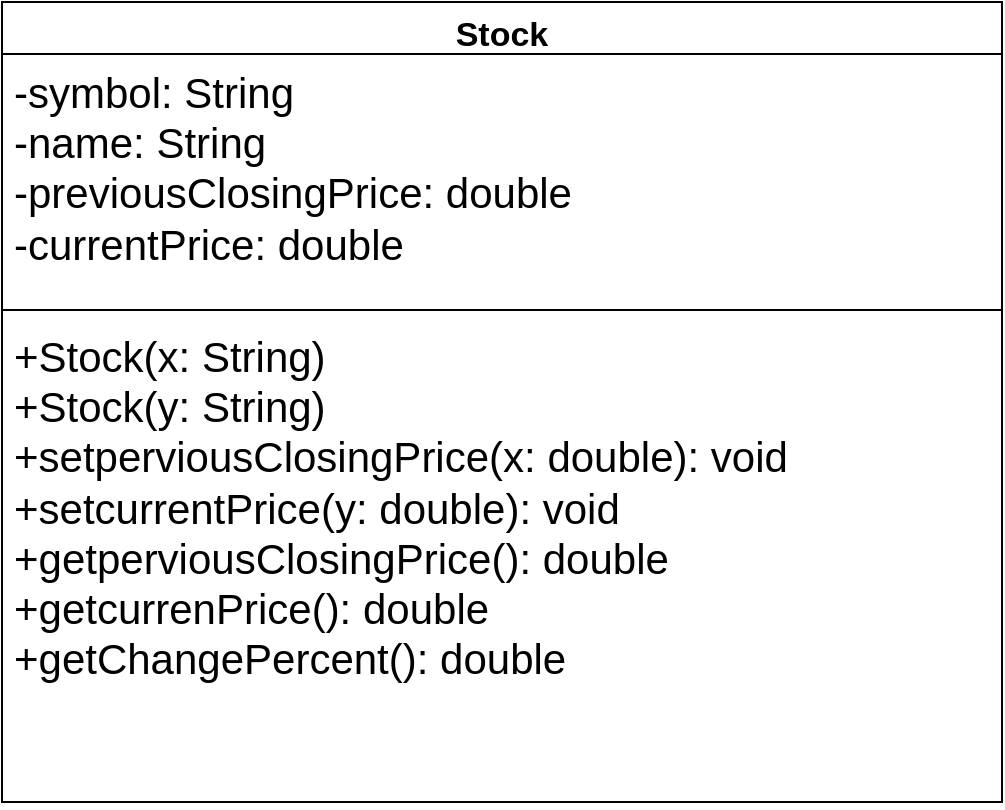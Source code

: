 <mxfile version="24.7.17">
  <diagram name="หน้า-1" id="ezzTpFvLNp011kuZ5QTB">
    <mxGraphModel dx="1042" dy="531" grid="1" gridSize="10" guides="1" tooltips="1" connect="1" arrows="1" fold="1" page="1" pageScale="1" pageWidth="827" pageHeight="1169" math="0" shadow="0">
      <root>
        <mxCell id="0" />
        <mxCell id="1" parent="0" />
        <mxCell id="kgGYIZARkkqLd7lrrh0F-1" value="&lt;font style=&quot;font-size: 17px;&quot;&gt;Stock&lt;/font&gt;" style="swimlane;fontStyle=1;align=center;verticalAlign=top;childLayout=stackLayout;horizontal=1;startSize=26;horizontalStack=0;resizeParent=1;resizeParentMax=0;resizeLast=0;collapsible=1;marginBottom=0;whiteSpace=wrap;html=1;" vertex="1" parent="1">
          <mxGeometry x="120" y="120" width="500" height="400" as="geometry" />
        </mxCell>
        <mxCell id="kgGYIZARkkqLd7lrrh0F-2" value="&lt;font style=&quot;font-size: 21px;&quot;&gt;-symbol: String&lt;/font&gt;&lt;div&gt;&lt;div style=&quot;font-size: 21px;&quot;&gt;&lt;font style=&quot;font-size: 21px;&quot;&gt;-name: String&lt;/font&gt;&lt;/div&gt;&lt;div style=&quot;font-size: 21px;&quot;&gt;&lt;font style=&quot;font-size: 21px;&quot;&gt;-previousClosingPrice: double&lt;/font&gt;&lt;/div&gt;&lt;div style=&quot;font-size: 21px;&quot;&gt;&lt;font style=&quot;font-size: 21px;&quot;&gt;-currentPrice: double&lt;/font&gt;&lt;/div&gt;&lt;/div&gt;" style="text;strokeColor=none;fillColor=none;align=left;verticalAlign=top;spacingLeft=4;spacingRight=4;overflow=hidden;rotatable=0;points=[[0,0.5],[1,0.5]];portConstraint=eastwest;whiteSpace=wrap;html=1;" vertex="1" parent="kgGYIZARkkqLd7lrrh0F-1">
          <mxGeometry y="26" width="500" height="124" as="geometry" />
        </mxCell>
        <mxCell id="kgGYIZARkkqLd7lrrh0F-3" value="" style="line;strokeWidth=1;fillColor=none;align=left;verticalAlign=middle;spacingTop=-1;spacingLeft=3;spacingRight=3;rotatable=0;labelPosition=right;points=[];portConstraint=eastwest;strokeColor=inherit;" vertex="1" parent="kgGYIZARkkqLd7lrrh0F-1">
          <mxGeometry y="150" width="500" height="8" as="geometry" />
        </mxCell>
        <mxCell id="kgGYIZARkkqLd7lrrh0F-4" value="&lt;font style=&quot;font-size: 21px;&quot;&gt;+Stock(x: String)&lt;/font&gt;&lt;div style=&quot;font-size: 21px;&quot;&gt;&lt;font style=&quot;font-size: 21px;&quot;&gt;+Stock(y: String)&lt;/font&gt;&lt;/div&gt;&lt;div style=&quot;font-size: 21px;&quot;&gt;+setperviousClosingPrice(x: double): void&lt;/div&gt;&lt;div style=&quot;font-size: 21px;&quot;&gt;+setcurrentPrice(y: double): void&lt;/div&gt;&lt;div style=&quot;font-size: 21px;&quot;&gt;+getperviousClosingPrice(): double&lt;/div&gt;&lt;div style=&quot;font-size: 21px;&quot;&gt;+getcurrenPrice(): double&lt;/div&gt;&lt;div style=&quot;font-size: 21px;&quot;&gt;+getChangePercent(): double&lt;/div&gt;" style="text;strokeColor=none;fillColor=none;align=left;verticalAlign=top;spacingLeft=4;spacingRight=4;overflow=hidden;rotatable=0;points=[[0,0.5],[1,0.5]];portConstraint=eastwest;whiteSpace=wrap;html=1;" vertex="1" parent="kgGYIZARkkqLd7lrrh0F-1">
          <mxGeometry y="158" width="500" height="242" as="geometry" />
        </mxCell>
      </root>
    </mxGraphModel>
  </diagram>
</mxfile>

